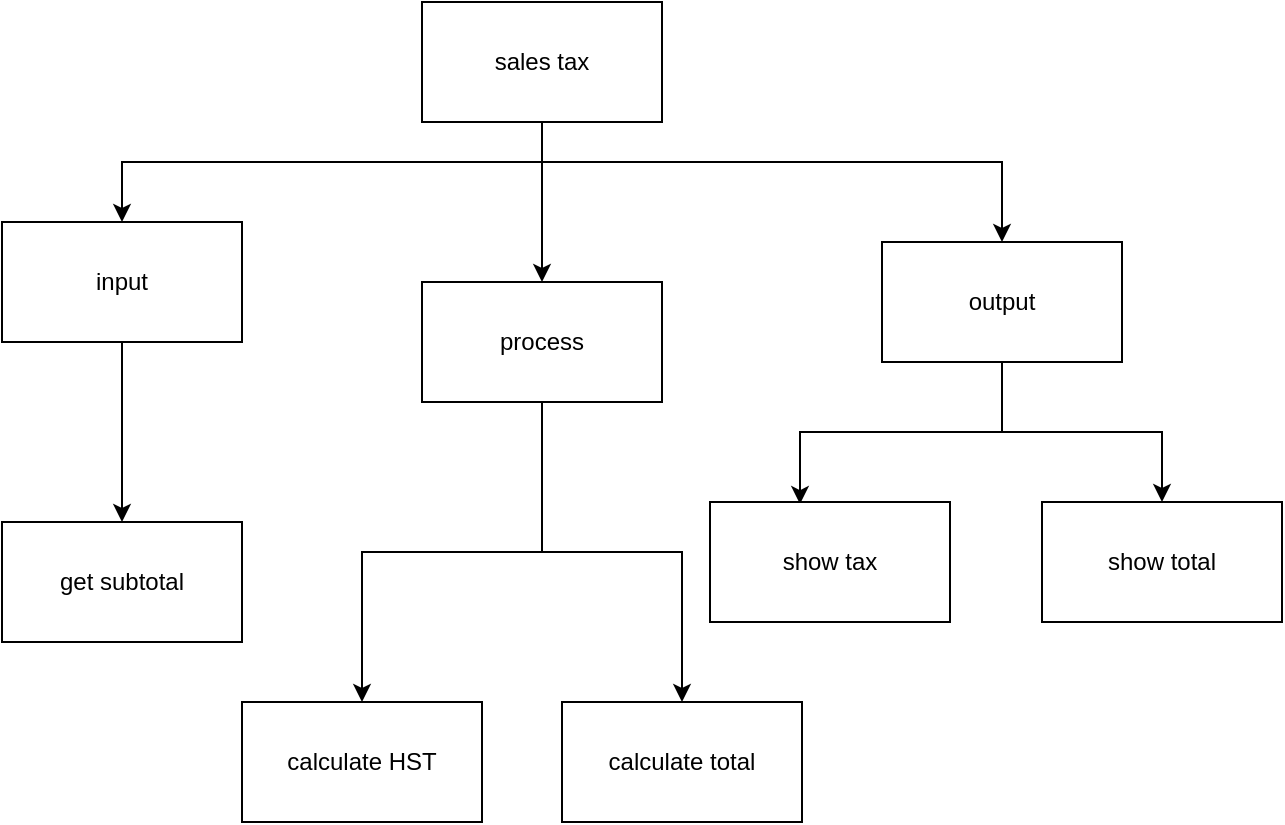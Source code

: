 <mxfile>
    <diagram id="Tw_6A4qLxSZ9wFrx5zfP" name="Page-1">
        <mxGraphModel dx="701" dy="731" grid="1" gridSize="10" guides="1" tooltips="1" connect="1" arrows="1" fold="1" page="1" pageScale="1" pageWidth="827" pageHeight="1169" math="0" shadow="0">
            <root>
                <mxCell id="0"/>
                <mxCell id="1" parent="0"/>
                <mxCell id="18" style="edgeStyle=orthogonalEdgeStyle;html=1;exitX=0.5;exitY=1;exitDx=0;exitDy=0;entryX=0.5;entryY=0;entryDx=0;entryDy=0;" edge="1" parent="1" source="2" target="4">
                    <mxGeometry relative="1" as="geometry"/>
                </mxCell>
                <mxCell id="23" style="edgeStyle=orthogonalEdgeStyle;rounded=0;html=1;entryX=0.5;entryY=0;entryDx=0;entryDy=0;" edge="1" parent="1" source="2" target="5">
                    <mxGeometry relative="1" as="geometry">
                        <Array as="points">
                            <mxPoint x="270" y="90"/>
                            <mxPoint x="500" y="90"/>
                        </Array>
                    </mxGeometry>
                </mxCell>
                <mxCell id="24" style="edgeStyle=orthogonalEdgeStyle;rounded=0;html=1;" edge="1" parent="1" source="2" target="3">
                    <mxGeometry relative="1" as="geometry">
                        <Array as="points">
                            <mxPoint x="270" y="90"/>
                            <mxPoint x="60" y="90"/>
                        </Array>
                    </mxGeometry>
                </mxCell>
                <mxCell id="2" value="sales tax" style="rounded=0;whiteSpace=wrap;html=1;" vertex="1" parent="1">
                    <mxGeometry x="210" y="10" width="120" height="60" as="geometry"/>
                </mxCell>
                <mxCell id="25" style="edgeStyle=orthogonalEdgeStyle;rounded=0;html=1;exitX=0.5;exitY=1;exitDx=0;exitDy=0;" edge="1" parent="1" source="3" target="6">
                    <mxGeometry relative="1" as="geometry"/>
                </mxCell>
                <mxCell id="3" value="input" style="rounded=0;whiteSpace=wrap;html=1;" vertex="1" parent="1">
                    <mxGeometry y="120" width="120" height="60" as="geometry"/>
                </mxCell>
                <mxCell id="33" style="edgeStyle=orthogonalEdgeStyle;rounded=0;html=1;" edge="1" parent="1" source="4" target="7">
                    <mxGeometry relative="1" as="geometry"/>
                </mxCell>
                <mxCell id="34" style="edgeStyle=orthogonalEdgeStyle;rounded=0;html=1;entryX=0.5;entryY=0;entryDx=0;entryDy=0;" edge="1" parent="1" source="4" target="8">
                    <mxGeometry relative="1" as="geometry"/>
                </mxCell>
                <mxCell id="4" value="process" style="rounded=0;whiteSpace=wrap;html=1;" vertex="1" parent="1">
                    <mxGeometry x="210" y="150" width="120" height="60" as="geometry"/>
                </mxCell>
                <mxCell id="30" style="edgeStyle=orthogonalEdgeStyle;rounded=0;html=1;exitX=0.5;exitY=1;exitDx=0;exitDy=0;entryX=0.375;entryY=0.017;entryDx=0;entryDy=0;entryPerimeter=0;" edge="1" parent="1" source="5" target="9">
                    <mxGeometry relative="1" as="geometry"/>
                </mxCell>
                <mxCell id="31" style="edgeStyle=orthogonalEdgeStyle;rounded=0;html=1;" edge="1" parent="1" source="5" target="10">
                    <mxGeometry relative="1" as="geometry"/>
                </mxCell>
                <mxCell id="5" value="output" style="rounded=0;whiteSpace=wrap;html=1;" vertex="1" parent="1">
                    <mxGeometry x="440" y="130" width="120" height="60" as="geometry"/>
                </mxCell>
                <mxCell id="6" value="get subtotal" style="rounded=0;whiteSpace=wrap;html=1;" vertex="1" parent="1">
                    <mxGeometry y="270" width="120" height="60" as="geometry"/>
                </mxCell>
                <mxCell id="7" value="calculate HST" style="rounded=0;whiteSpace=wrap;html=1;" vertex="1" parent="1">
                    <mxGeometry x="120" y="360" width="120" height="60" as="geometry"/>
                </mxCell>
                <mxCell id="8" value="calculate total" style="rounded=0;whiteSpace=wrap;html=1;" vertex="1" parent="1">
                    <mxGeometry x="280" y="360" width="120" height="60" as="geometry"/>
                </mxCell>
                <mxCell id="9" value="show tax" style="rounded=0;whiteSpace=wrap;html=1;" vertex="1" parent="1">
                    <mxGeometry x="354" y="260" width="120" height="60" as="geometry"/>
                </mxCell>
                <mxCell id="10" value="show total" style="rounded=0;whiteSpace=wrap;html=1;" vertex="1" parent="1">
                    <mxGeometry x="520" y="260" width="120" height="60" as="geometry"/>
                </mxCell>
            </root>
        </mxGraphModel>
    </diagram>
</mxfile>